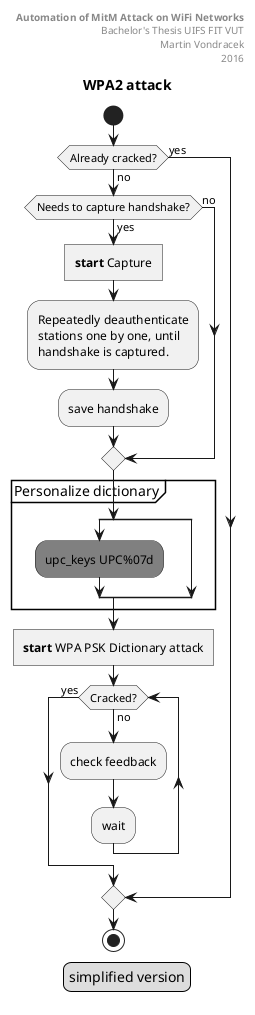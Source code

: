 @startuml
title WPA2 attack
header
**Automation of MitM Attack on WiFi Networks**
Bachelor's Thesis UIFS FIT VUT
Martin Vondracek
2016
end header
legend
simplified version
end legend

start

if (Already cracked?) then (no)
    if (Needs to capture handshake?) then (yes)
        :**start** Capture]

        :Repeatedly deauthenticate
        stations one by one, until
        handshake is captured.;

        :save handshake;
    else (no)
    endif

    partition "Personalize dictionary"{
        split
            #Grey:upc_keys UPC%07d;
        split again
        end split
    }

    :**start** WPA PSK Dictionary attack]

    while (Cracked?) is (no)
        :check feedback;
        :wait;
    end while (yes)

else (yes)
endif
stop
@enduml